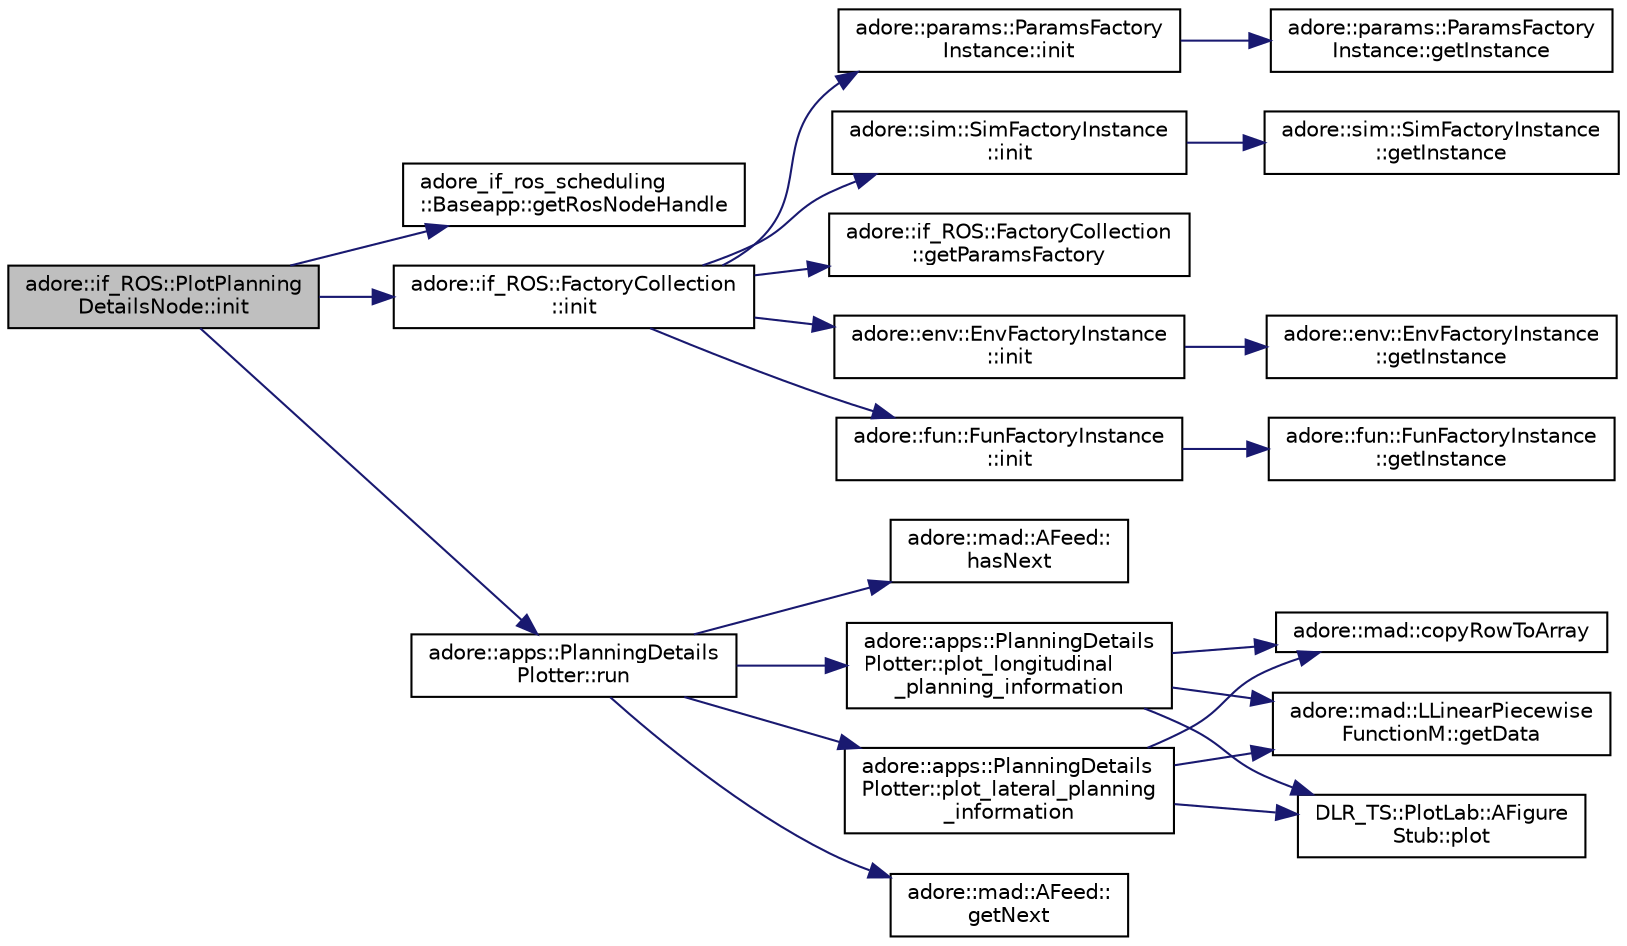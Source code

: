 digraph "adore::if_ROS::PlotPlanningDetailsNode::init"
{
 // LATEX_PDF_SIZE
  edge [fontname="Helvetica",fontsize="10",labelfontname="Helvetica",labelfontsize="10"];
  node [fontname="Helvetica",fontsize="10",shape=record];
  rankdir="LR";
  Node1 [label="adore::if_ROS::PlotPlanning\lDetailsNode::init",height=0.2,width=0.4,color="black", fillcolor="grey75", style="filled", fontcolor="black",tooltip=" "];
  Node1 -> Node2 [color="midnightblue",fontsize="10",style="solid",fontname="Helvetica"];
  Node2 [label="adore_if_ros_scheduling\l::Baseapp::getRosNodeHandle",height=0.2,width=0.4,color="black", fillcolor="white", style="filled",URL="$classadore__if__ros__scheduling_1_1Baseapp.html#a7792ee4aa6fd5c5c03d5f54b4c1f213a",tooltip=" "];
  Node1 -> Node3 [color="midnightblue",fontsize="10",style="solid",fontname="Helvetica"];
  Node3 [label="adore::if_ROS::FactoryCollection\l::init",height=0.2,width=0.4,color="black", fillcolor="white", style="filled",URL="$classadore_1_1if__ROS_1_1FactoryCollection.html#a07e53e57a417cf66c5d539a5e1bd590a",tooltip=" "];
  Node3 -> Node4 [color="midnightblue",fontsize="10",style="solid",fontname="Helvetica"];
  Node4 [label="adore::if_ROS::FactoryCollection\l::getParamsFactory",height=0.2,width=0.4,color="black", fillcolor="white", style="filled",URL="$classadore_1_1if__ROS_1_1FactoryCollection.html#ac102972d5592de7cdc76b059017628f9",tooltip=" "];
  Node3 -> Node5 [color="midnightblue",fontsize="10",style="solid",fontname="Helvetica"];
  Node5 [label="adore::env::EnvFactoryInstance\l::init",height=0.2,width=0.4,color="black", fillcolor="white", style="filled",URL="$classadore_1_1env_1_1EnvFactoryInstance.html#ab67767fc777387664b696bd78d2536ef",tooltip="Initialize private members of AllFactory."];
  Node5 -> Node6 [color="midnightblue",fontsize="10",style="solid",fontname="Helvetica"];
  Node6 [label="adore::env::EnvFactoryInstance\l::getInstance",height=0.2,width=0.4,color="black", fillcolor="white", style="filled",URL="$classadore_1_1env_1_1EnvFactoryInstance.html#a14835a4420fb827ba3809b94a96a7660",tooltip="Function to access singleton instance of the envFactory using magic static."];
  Node3 -> Node7 [color="midnightblue",fontsize="10",style="solid",fontname="Helvetica"];
  Node7 [label="adore::fun::FunFactoryInstance\l::init",height=0.2,width=0.4,color="black", fillcolor="white", style="filled",URL="$classadore_1_1fun_1_1FunFactoryInstance.html#a291c4c983548f85c633ae6409c7b5233",tooltip="Initialize private members of funFactory."];
  Node7 -> Node8 [color="midnightblue",fontsize="10",style="solid",fontname="Helvetica"];
  Node8 [label="adore::fun::FunFactoryInstance\l::getInstance",height=0.2,width=0.4,color="black", fillcolor="white", style="filled",URL="$classadore_1_1fun_1_1FunFactoryInstance.html#a0826e9a7ea3c70a3780115e6effbf746",tooltip="Function to access singleton instance of the funFactory using magic static."];
  Node3 -> Node9 [color="midnightblue",fontsize="10",style="solid",fontname="Helvetica"];
  Node9 [label="adore::params::ParamsFactory\lInstance::init",height=0.2,width=0.4,color="black", fillcolor="white", style="filled",URL="$classadore_1_1params_1_1ParamsFactoryInstance.html#ac6759c774ade5a97e47c056d1a136253",tooltip="Initialize private members of AllFactory."];
  Node9 -> Node10 [color="midnightblue",fontsize="10",style="solid",fontname="Helvetica"];
  Node10 [label="adore::params::ParamsFactory\lInstance::getInstance",height=0.2,width=0.4,color="black", fillcolor="white", style="filled",URL="$classadore_1_1params_1_1ParamsFactoryInstance.html#a59eae0e003d40b03f9db2d814ec2a3bf",tooltip="Function to access singleton instance of the AllFactory using magic static."];
  Node3 -> Node11 [color="midnightblue",fontsize="10",style="solid",fontname="Helvetica"];
  Node11 [label="adore::sim::SimFactoryInstance\l::init",height=0.2,width=0.4,color="black", fillcolor="white", style="filled",URL="$classadore_1_1sim_1_1SimFactoryInstance.html#ac891850728d65e5398216b2bb92f82f6",tooltip="Initialize private members of AllFactory."];
  Node11 -> Node12 [color="midnightblue",fontsize="10",style="solid",fontname="Helvetica"];
  Node12 [label="adore::sim::SimFactoryInstance\l::getInstance",height=0.2,width=0.4,color="black", fillcolor="white", style="filled",URL="$classadore_1_1sim_1_1SimFactoryInstance.html#a177ce78bb1c9675c9dd0370e5f31f749",tooltip="Function to access singleton instance of the AllFactory using magic static."];
  Node1 -> Node13 [color="midnightblue",fontsize="10",style="solid",fontname="Helvetica"];
  Node13 [label="adore::apps::PlanningDetails\lPlotter::run",height=0.2,width=0.4,color="black", fillcolor="white", style="filled",URL="$classadore_1_1apps_1_1PlanningDetailsPlotter.html#a1f306cc684b4b6ba77653e131c9664a6",tooltip=" "];
  Node13 -> Node14 [color="midnightblue",fontsize="10",style="solid",fontname="Helvetica"];
  Node14 [label="adore::mad::AFeed::\lgetNext",height=0.2,width=0.4,color="black", fillcolor="white", style="filled",URL="$classadore_1_1mad_1_1AFeed.html#a07f96a9edf1ca4a1a9b0c84aa2631bd0",tooltip=" "];
  Node13 -> Node15 [color="midnightblue",fontsize="10",style="solid",fontname="Helvetica"];
  Node15 [label="adore::mad::AFeed::\lhasNext",height=0.2,width=0.4,color="black", fillcolor="white", style="filled",URL="$classadore_1_1mad_1_1AFeed.html#a2a96e59a3364f8fadb08624e38f7c40b",tooltip=" "];
  Node13 -> Node16 [color="midnightblue",fontsize="10",style="solid",fontname="Helvetica"];
  Node16 [label="adore::apps::PlanningDetails\lPlotter::plot_lateral_planning\l_information",height=0.2,width=0.4,color="black", fillcolor="white", style="filled",URL="$classadore_1_1apps_1_1PlanningDetailsPlotter.html#aa676ba23e557181b67ff4f7b0a6b7b02",tooltip=" "];
  Node16 -> Node17 [color="midnightblue",fontsize="10",style="solid",fontname="Helvetica"];
  Node17 [label="adore::mad::copyRowToArray",height=0.2,width=0.4,color="black", fillcolor="white", style="filled",URL="$namespaceadore_1_1mad.html#aa25826e01d840952e6e333eacc68d540",tooltip=" "];
  Node16 -> Node18 [color="midnightblue",fontsize="10",style="solid",fontname="Helvetica"];
  Node18 [label="adore::mad::LLinearPiecewise\lFunctionM::getData",height=0.2,width=0.4,color="black", fillcolor="white", style="filled",URL="$classadore_1_1mad_1_1LLinearPiecewiseFunctionM.html#aa94d90c8643e2d6792f8594f3d666503",tooltip=" "];
  Node16 -> Node19 [color="midnightblue",fontsize="10",style="solid",fontname="Helvetica"];
  Node19 [label="DLR_TS::PlotLab::AFigure\lStub::plot",height=0.2,width=0.4,color="black", fillcolor="white", style="filled",URL="$classDLR__TS_1_1PlotLab_1_1AFigureStub.html#accf20dccb771d2bad1fec053e187a327",tooltip=" "];
  Node13 -> Node20 [color="midnightblue",fontsize="10",style="solid",fontname="Helvetica"];
  Node20 [label="adore::apps::PlanningDetails\lPlotter::plot_longitudinal\l_planning_information",height=0.2,width=0.4,color="black", fillcolor="white", style="filled",URL="$classadore_1_1apps_1_1PlanningDetailsPlotter.html#ac225b1a93fca9e19960ec120a2679138",tooltip=" "];
  Node20 -> Node17 [color="midnightblue",fontsize="10",style="solid",fontname="Helvetica"];
  Node20 -> Node18 [color="midnightblue",fontsize="10",style="solid",fontname="Helvetica"];
  Node20 -> Node19 [color="midnightblue",fontsize="10",style="solid",fontname="Helvetica"];
}
